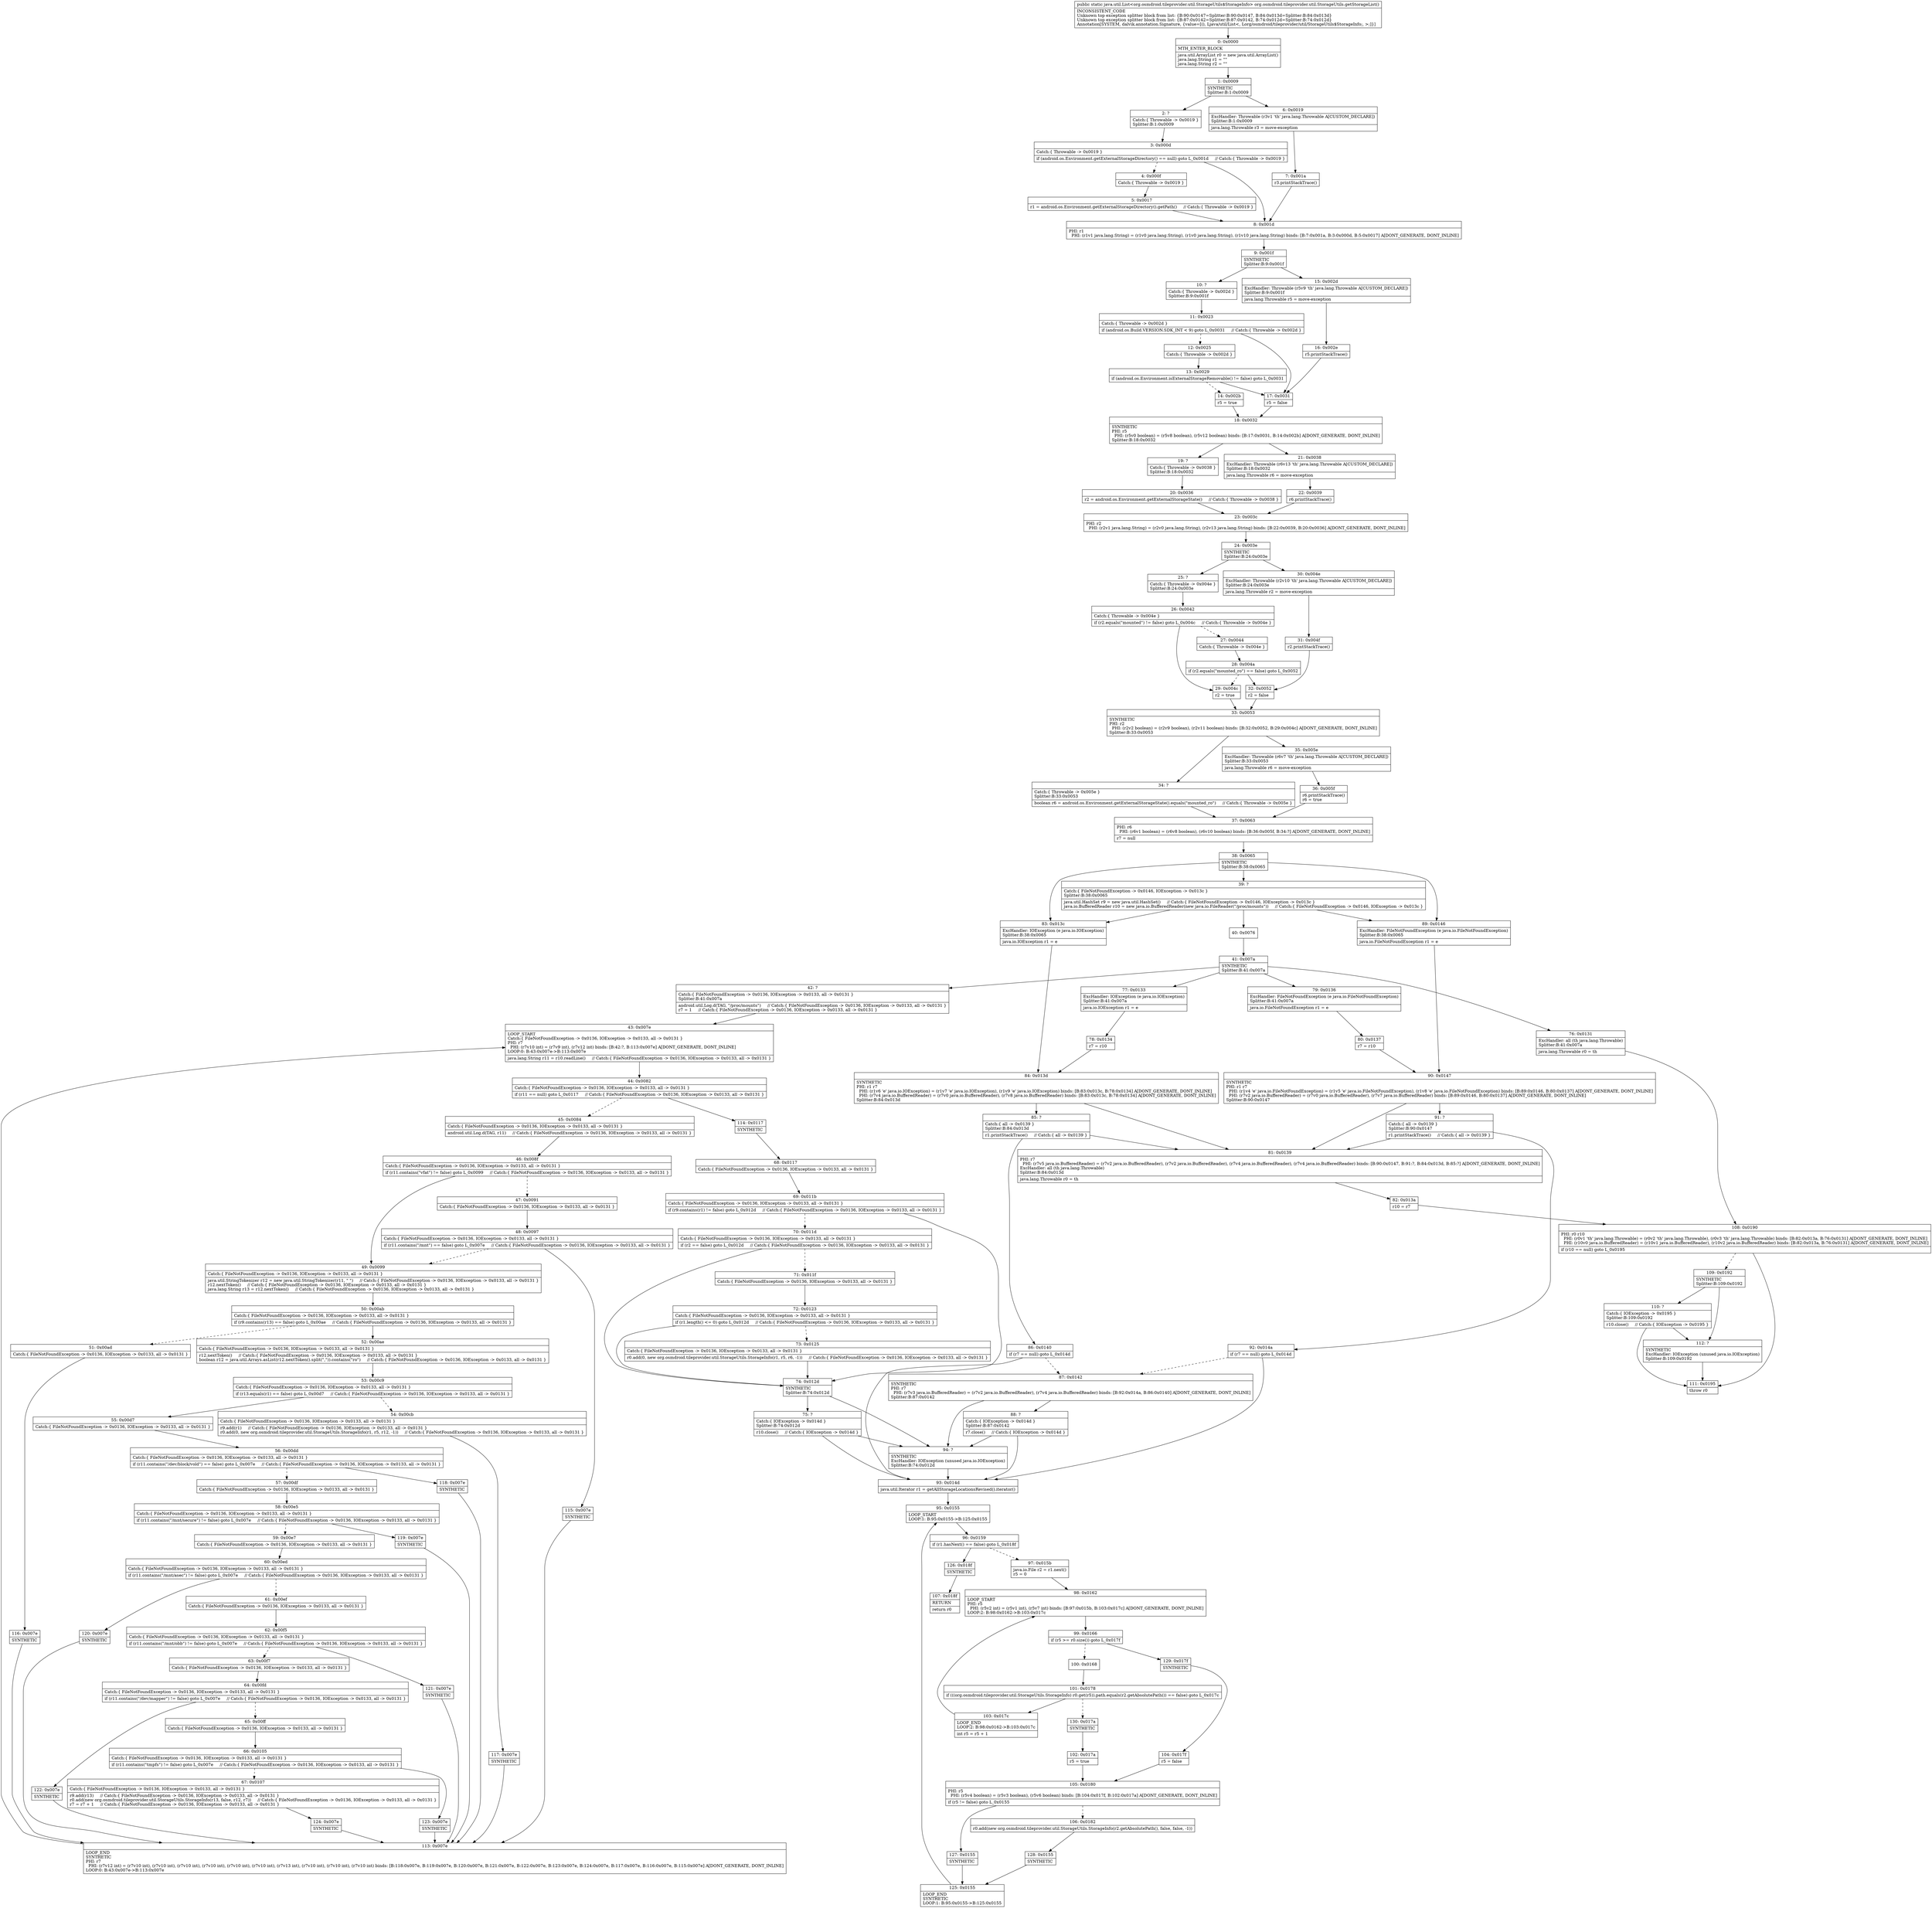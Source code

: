 digraph "CFG fororg.osmdroid.tileprovider.util.StorageUtils.getStorageList()Ljava\/util\/List;" {
Node_0 [shape=record,label="{0\:\ 0x0000|MTH_ENTER_BLOCK\l|java.util.ArrayList r0 = new java.util.ArrayList()\ljava.lang.String r1 = \"\"\ljava.lang.String r2 = \"\"\l}"];
Node_1 [shape=record,label="{1\:\ 0x0009|SYNTHETIC\lSplitter:B:1:0x0009\l}"];
Node_2 [shape=record,label="{2\:\ ?|Catch:\{ Throwable \-\> 0x0019 \}\lSplitter:B:1:0x0009\l}"];
Node_3 [shape=record,label="{3\:\ 0x000d|Catch:\{ Throwable \-\> 0x0019 \}\l|if (android.os.Environment.getExternalStorageDirectory() == null) goto L_0x001d     \/\/ Catch:\{ Throwable \-\> 0x0019 \}\l}"];
Node_4 [shape=record,label="{4\:\ 0x000f|Catch:\{ Throwable \-\> 0x0019 \}\l}"];
Node_5 [shape=record,label="{5\:\ 0x0017|r1 = android.os.Environment.getExternalStorageDirectory().getPath()     \/\/ Catch:\{ Throwable \-\> 0x0019 \}\l}"];
Node_6 [shape=record,label="{6\:\ 0x0019|ExcHandler: Throwable (r3v1 'th' java.lang.Throwable A[CUSTOM_DECLARE])\lSplitter:B:1:0x0009\l|java.lang.Throwable r3 = move\-exception\l}"];
Node_7 [shape=record,label="{7\:\ 0x001a|r3.printStackTrace()\l}"];
Node_8 [shape=record,label="{8\:\ 0x001d|PHI: r1 \l  PHI: (r1v1 java.lang.String) = (r1v0 java.lang.String), (r1v0 java.lang.String), (r1v10 java.lang.String) binds: [B:7:0x001a, B:3:0x000d, B:5:0x0017] A[DONT_GENERATE, DONT_INLINE]\l}"];
Node_9 [shape=record,label="{9\:\ 0x001f|SYNTHETIC\lSplitter:B:9:0x001f\l}"];
Node_10 [shape=record,label="{10\:\ ?|Catch:\{ Throwable \-\> 0x002d \}\lSplitter:B:9:0x001f\l}"];
Node_11 [shape=record,label="{11\:\ 0x0023|Catch:\{ Throwable \-\> 0x002d \}\l|if (android.os.Build.VERSION.SDK_INT \< 9) goto L_0x0031     \/\/ Catch:\{ Throwable \-\> 0x002d \}\l}"];
Node_12 [shape=record,label="{12\:\ 0x0025|Catch:\{ Throwable \-\> 0x002d \}\l}"];
Node_13 [shape=record,label="{13\:\ 0x0029|if (android.os.Environment.isExternalStorageRemovable() != false) goto L_0x0031\l}"];
Node_14 [shape=record,label="{14\:\ 0x002b|r5 = true\l}"];
Node_15 [shape=record,label="{15\:\ 0x002d|ExcHandler: Throwable (r5v9 'th' java.lang.Throwable A[CUSTOM_DECLARE])\lSplitter:B:9:0x001f\l|java.lang.Throwable r5 = move\-exception\l}"];
Node_16 [shape=record,label="{16\:\ 0x002e|r5.printStackTrace()\l}"];
Node_17 [shape=record,label="{17\:\ 0x0031|r5 = false\l}"];
Node_18 [shape=record,label="{18\:\ 0x0032|SYNTHETIC\lPHI: r5 \l  PHI: (r5v0 boolean) = (r5v8 boolean), (r5v12 boolean) binds: [B:17:0x0031, B:14:0x002b] A[DONT_GENERATE, DONT_INLINE]\lSplitter:B:18:0x0032\l}"];
Node_19 [shape=record,label="{19\:\ ?|Catch:\{ Throwable \-\> 0x0038 \}\lSplitter:B:18:0x0032\l}"];
Node_20 [shape=record,label="{20\:\ 0x0036|r2 = android.os.Environment.getExternalStorageState()     \/\/ Catch:\{ Throwable \-\> 0x0038 \}\l}"];
Node_21 [shape=record,label="{21\:\ 0x0038|ExcHandler: Throwable (r6v13 'th' java.lang.Throwable A[CUSTOM_DECLARE])\lSplitter:B:18:0x0032\l|java.lang.Throwable r6 = move\-exception\l}"];
Node_22 [shape=record,label="{22\:\ 0x0039|r6.printStackTrace()\l}"];
Node_23 [shape=record,label="{23\:\ 0x003c|PHI: r2 \l  PHI: (r2v1 java.lang.String) = (r2v0 java.lang.String), (r2v13 java.lang.String) binds: [B:22:0x0039, B:20:0x0036] A[DONT_GENERATE, DONT_INLINE]\l}"];
Node_24 [shape=record,label="{24\:\ 0x003e|SYNTHETIC\lSplitter:B:24:0x003e\l}"];
Node_25 [shape=record,label="{25\:\ ?|Catch:\{ Throwable \-\> 0x004e \}\lSplitter:B:24:0x003e\l}"];
Node_26 [shape=record,label="{26\:\ 0x0042|Catch:\{ Throwable \-\> 0x004e \}\l|if (r2.equals(\"mounted\") != false) goto L_0x004c     \/\/ Catch:\{ Throwable \-\> 0x004e \}\l}"];
Node_27 [shape=record,label="{27\:\ 0x0044|Catch:\{ Throwable \-\> 0x004e \}\l}"];
Node_28 [shape=record,label="{28\:\ 0x004a|if (r2.equals(\"mounted_ro\") == false) goto L_0x0052\l}"];
Node_29 [shape=record,label="{29\:\ 0x004c|r2 = true\l}"];
Node_30 [shape=record,label="{30\:\ 0x004e|ExcHandler: Throwable (r2v10 'th' java.lang.Throwable A[CUSTOM_DECLARE])\lSplitter:B:24:0x003e\l|java.lang.Throwable r2 = move\-exception\l}"];
Node_31 [shape=record,label="{31\:\ 0x004f|r2.printStackTrace()\l}"];
Node_32 [shape=record,label="{32\:\ 0x0052|r2 = false\l}"];
Node_33 [shape=record,label="{33\:\ 0x0053|SYNTHETIC\lPHI: r2 \l  PHI: (r2v2 boolean) = (r2v9 boolean), (r2v11 boolean) binds: [B:32:0x0052, B:29:0x004c] A[DONT_GENERATE, DONT_INLINE]\lSplitter:B:33:0x0053\l}"];
Node_34 [shape=record,label="{34\:\ ?|Catch:\{ Throwable \-\> 0x005e \}\lSplitter:B:33:0x0053\l|boolean r6 = android.os.Environment.getExternalStorageState().equals(\"mounted_ro\")     \/\/ Catch:\{ Throwable \-\> 0x005e \}\l}"];
Node_35 [shape=record,label="{35\:\ 0x005e|ExcHandler: Throwable (r6v7 'th' java.lang.Throwable A[CUSTOM_DECLARE])\lSplitter:B:33:0x0053\l|java.lang.Throwable r6 = move\-exception\l}"];
Node_36 [shape=record,label="{36\:\ 0x005f|r6.printStackTrace()\lr6 = true\l}"];
Node_37 [shape=record,label="{37\:\ 0x0063|PHI: r6 \l  PHI: (r6v1 boolean) = (r6v8 boolean), (r6v10 boolean) binds: [B:36:0x005f, B:34:?] A[DONT_GENERATE, DONT_INLINE]\l|r7 = null\l}"];
Node_38 [shape=record,label="{38\:\ 0x0065|SYNTHETIC\lSplitter:B:38:0x0065\l}"];
Node_39 [shape=record,label="{39\:\ ?|Catch:\{ FileNotFoundException \-\> 0x0146, IOException \-\> 0x013c \}\lSplitter:B:38:0x0065\l|java.util.HashSet r9 = new java.util.HashSet()     \/\/ Catch:\{ FileNotFoundException \-\> 0x0146, IOException \-\> 0x013c \}\ljava.io.BufferedReader r10 = new java.io.BufferedReader(new java.io.FileReader(\"\/proc\/mounts\"))     \/\/ Catch:\{ FileNotFoundException \-\> 0x0146, IOException \-\> 0x013c \}\l}"];
Node_40 [shape=record,label="{40\:\ 0x0076}"];
Node_41 [shape=record,label="{41\:\ 0x007a|SYNTHETIC\lSplitter:B:41:0x007a\l}"];
Node_42 [shape=record,label="{42\:\ ?|Catch:\{ FileNotFoundException \-\> 0x0136, IOException \-\> 0x0133, all \-\> 0x0131 \}\lSplitter:B:41:0x007a\l|android.util.Log.d(TAG, \"\/proc\/mounts\")     \/\/ Catch:\{ FileNotFoundException \-\> 0x0136, IOException \-\> 0x0133, all \-\> 0x0131 \}\lr7 = 1     \/\/ Catch:\{ FileNotFoundException \-\> 0x0136, IOException \-\> 0x0133, all \-\> 0x0131 \}\l}"];
Node_43 [shape=record,label="{43\:\ 0x007e|LOOP_START\lCatch:\{ FileNotFoundException \-\> 0x0136, IOException \-\> 0x0133, all \-\> 0x0131 \}\lPHI: r7 \l  PHI: (r7v10 int) = (r7v9 int), (r7v12 int) binds: [B:42:?, B:113:0x007e] A[DONT_GENERATE, DONT_INLINE]\lLOOP:0: B:43:0x007e\-\>B:113:0x007e\l|java.lang.String r11 = r10.readLine()     \/\/ Catch:\{ FileNotFoundException \-\> 0x0136, IOException \-\> 0x0133, all \-\> 0x0131 \}\l}"];
Node_44 [shape=record,label="{44\:\ 0x0082|Catch:\{ FileNotFoundException \-\> 0x0136, IOException \-\> 0x0133, all \-\> 0x0131 \}\l|if (r11 == null) goto L_0x0117     \/\/ Catch:\{ FileNotFoundException \-\> 0x0136, IOException \-\> 0x0133, all \-\> 0x0131 \}\l}"];
Node_45 [shape=record,label="{45\:\ 0x0084|Catch:\{ FileNotFoundException \-\> 0x0136, IOException \-\> 0x0133, all \-\> 0x0131 \}\l|android.util.Log.d(TAG, r11)     \/\/ Catch:\{ FileNotFoundException \-\> 0x0136, IOException \-\> 0x0133, all \-\> 0x0131 \}\l}"];
Node_46 [shape=record,label="{46\:\ 0x008f|Catch:\{ FileNotFoundException \-\> 0x0136, IOException \-\> 0x0133, all \-\> 0x0131 \}\l|if (r11.contains(\"vfat\") != false) goto L_0x0099     \/\/ Catch:\{ FileNotFoundException \-\> 0x0136, IOException \-\> 0x0133, all \-\> 0x0131 \}\l}"];
Node_47 [shape=record,label="{47\:\ 0x0091|Catch:\{ FileNotFoundException \-\> 0x0136, IOException \-\> 0x0133, all \-\> 0x0131 \}\l}"];
Node_48 [shape=record,label="{48\:\ 0x0097|Catch:\{ FileNotFoundException \-\> 0x0136, IOException \-\> 0x0133, all \-\> 0x0131 \}\l|if (r11.contains(\"\/mnt\") == false) goto L_0x007e     \/\/ Catch:\{ FileNotFoundException \-\> 0x0136, IOException \-\> 0x0133, all \-\> 0x0131 \}\l}"];
Node_49 [shape=record,label="{49\:\ 0x0099|Catch:\{ FileNotFoundException \-\> 0x0136, IOException \-\> 0x0133, all \-\> 0x0131 \}\l|java.util.StringTokenizer r12 = new java.util.StringTokenizer(r11, \" \")     \/\/ Catch:\{ FileNotFoundException \-\> 0x0136, IOException \-\> 0x0133, all \-\> 0x0131 \}\lr12.nextToken()     \/\/ Catch:\{ FileNotFoundException \-\> 0x0136, IOException \-\> 0x0133, all \-\> 0x0131 \}\ljava.lang.String r13 = r12.nextToken()     \/\/ Catch:\{ FileNotFoundException \-\> 0x0136, IOException \-\> 0x0133, all \-\> 0x0131 \}\l}"];
Node_50 [shape=record,label="{50\:\ 0x00ab|Catch:\{ FileNotFoundException \-\> 0x0136, IOException \-\> 0x0133, all \-\> 0x0131 \}\l|if (r9.contains(r13) == false) goto L_0x00ae     \/\/ Catch:\{ FileNotFoundException \-\> 0x0136, IOException \-\> 0x0133, all \-\> 0x0131 \}\l}"];
Node_51 [shape=record,label="{51\:\ 0x00ad|Catch:\{ FileNotFoundException \-\> 0x0136, IOException \-\> 0x0133, all \-\> 0x0131 \}\l}"];
Node_52 [shape=record,label="{52\:\ 0x00ae|Catch:\{ FileNotFoundException \-\> 0x0136, IOException \-\> 0x0133, all \-\> 0x0131 \}\l|r12.nextToken()     \/\/ Catch:\{ FileNotFoundException \-\> 0x0136, IOException \-\> 0x0133, all \-\> 0x0131 \}\lboolean r12 = java.util.Arrays.asList(r12.nextToken().split(\",\")).contains(\"ro\")     \/\/ Catch:\{ FileNotFoundException \-\> 0x0136, IOException \-\> 0x0133, all \-\> 0x0131 \}\l}"];
Node_53 [shape=record,label="{53\:\ 0x00c9|Catch:\{ FileNotFoundException \-\> 0x0136, IOException \-\> 0x0133, all \-\> 0x0131 \}\l|if (r13.equals(r1) == false) goto L_0x00d7     \/\/ Catch:\{ FileNotFoundException \-\> 0x0136, IOException \-\> 0x0133, all \-\> 0x0131 \}\l}"];
Node_54 [shape=record,label="{54\:\ 0x00cb|Catch:\{ FileNotFoundException \-\> 0x0136, IOException \-\> 0x0133, all \-\> 0x0131 \}\l|r9.add(r1)     \/\/ Catch:\{ FileNotFoundException \-\> 0x0136, IOException \-\> 0x0133, all \-\> 0x0131 \}\lr0.add(0, new org.osmdroid.tileprovider.util.StorageUtils.StorageInfo(r1, r5, r12, \-1))     \/\/ Catch:\{ FileNotFoundException \-\> 0x0136, IOException \-\> 0x0133, all \-\> 0x0131 \}\l}"];
Node_55 [shape=record,label="{55\:\ 0x00d7|Catch:\{ FileNotFoundException \-\> 0x0136, IOException \-\> 0x0133, all \-\> 0x0131 \}\l}"];
Node_56 [shape=record,label="{56\:\ 0x00dd|Catch:\{ FileNotFoundException \-\> 0x0136, IOException \-\> 0x0133, all \-\> 0x0131 \}\l|if (r11.contains(\"\/dev\/block\/vold\") == false) goto L_0x007e     \/\/ Catch:\{ FileNotFoundException \-\> 0x0136, IOException \-\> 0x0133, all \-\> 0x0131 \}\l}"];
Node_57 [shape=record,label="{57\:\ 0x00df|Catch:\{ FileNotFoundException \-\> 0x0136, IOException \-\> 0x0133, all \-\> 0x0131 \}\l}"];
Node_58 [shape=record,label="{58\:\ 0x00e5|Catch:\{ FileNotFoundException \-\> 0x0136, IOException \-\> 0x0133, all \-\> 0x0131 \}\l|if (r11.contains(\"\/mnt\/secure\") != false) goto L_0x007e     \/\/ Catch:\{ FileNotFoundException \-\> 0x0136, IOException \-\> 0x0133, all \-\> 0x0131 \}\l}"];
Node_59 [shape=record,label="{59\:\ 0x00e7|Catch:\{ FileNotFoundException \-\> 0x0136, IOException \-\> 0x0133, all \-\> 0x0131 \}\l}"];
Node_60 [shape=record,label="{60\:\ 0x00ed|Catch:\{ FileNotFoundException \-\> 0x0136, IOException \-\> 0x0133, all \-\> 0x0131 \}\l|if (r11.contains(\"\/mnt\/asec\") != false) goto L_0x007e     \/\/ Catch:\{ FileNotFoundException \-\> 0x0136, IOException \-\> 0x0133, all \-\> 0x0131 \}\l}"];
Node_61 [shape=record,label="{61\:\ 0x00ef|Catch:\{ FileNotFoundException \-\> 0x0136, IOException \-\> 0x0133, all \-\> 0x0131 \}\l}"];
Node_62 [shape=record,label="{62\:\ 0x00f5|Catch:\{ FileNotFoundException \-\> 0x0136, IOException \-\> 0x0133, all \-\> 0x0131 \}\l|if (r11.contains(\"\/mnt\/obb\") != false) goto L_0x007e     \/\/ Catch:\{ FileNotFoundException \-\> 0x0136, IOException \-\> 0x0133, all \-\> 0x0131 \}\l}"];
Node_63 [shape=record,label="{63\:\ 0x00f7|Catch:\{ FileNotFoundException \-\> 0x0136, IOException \-\> 0x0133, all \-\> 0x0131 \}\l}"];
Node_64 [shape=record,label="{64\:\ 0x00fd|Catch:\{ FileNotFoundException \-\> 0x0136, IOException \-\> 0x0133, all \-\> 0x0131 \}\l|if (r11.contains(\"\/dev\/mapper\") != false) goto L_0x007e     \/\/ Catch:\{ FileNotFoundException \-\> 0x0136, IOException \-\> 0x0133, all \-\> 0x0131 \}\l}"];
Node_65 [shape=record,label="{65\:\ 0x00ff|Catch:\{ FileNotFoundException \-\> 0x0136, IOException \-\> 0x0133, all \-\> 0x0131 \}\l}"];
Node_66 [shape=record,label="{66\:\ 0x0105|Catch:\{ FileNotFoundException \-\> 0x0136, IOException \-\> 0x0133, all \-\> 0x0131 \}\l|if (r11.contains(\"tmpfs\") != false) goto L_0x007e     \/\/ Catch:\{ FileNotFoundException \-\> 0x0136, IOException \-\> 0x0133, all \-\> 0x0131 \}\l}"];
Node_67 [shape=record,label="{67\:\ 0x0107|Catch:\{ FileNotFoundException \-\> 0x0136, IOException \-\> 0x0133, all \-\> 0x0131 \}\l|r9.add(r13)     \/\/ Catch:\{ FileNotFoundException \-\> 0x0136, IOException \-\> 0x0133, all \-\> 0x0131 \}\lr0.add(new org.osmdroid.tileprovider.util.StorageUtils.StorageInfo(r13, false, r12, r7))     \/\/ Catch:\{ FileNotFoundException \-\> 0x0136, IOException \-\> 0x0133, all \-\> 0x0131 \}\lr7 = r7 + 1     \/\/ Catch:\{ FileNotFoundException \-\> 0x0136, IOException \-\> 0x0133, all \-\> 0x0131 \}\l}"];
Node_68 [shape=record,label="{68\:\ 0x0117|Catch:\{ FileNotFoundException \-\> 0x0136, IOException \-\> 0x0133, all \-\> 0x0131 \}\l}"];
Node_69 [shape=record,label="{69\:\ 0x011b|Catch:\{ FileNotFoundException \-\> 0x0136, IOException \-\> 0x0133, all \-\> 0x0131 \}\l|if (r9.contains(r1) != false) goto L_0x012d     \/\/ Catch:\{ FileNotFoundException \-\> 0x0136, IOException \-\> 0x0133, all \-\> 0x0131 \}\l}"];
Node_70 [shape=record,label="{70\:\ 0x011d|Catch:\{ FileNotFoundException \-\> 0x0136, IOException \-\> 0x0133, all \-\> 0x0131 \}\l|if (r2 == false) goto L_0x012d     \/\/ Catch:\{ FileNotFoundException \-\> 0x0136, IOException \-\> 0x0133, all \-\> 0x0131 \}\l}"];
Node_71 [shape=record,label="{71\:\ 0x011f|Catch:\{ FileNotFoundException \-\> 0x0136, IOException \-\> 0x0133, all \-\> 0x0131 \}\l}"];
Node_72 [shape=record,label="{72\:\ 0x0123|Catch:\{ FileNotFoundException \-\> 0x0136, IOException \-\> 0x0133, all \-\> 0x0131 \}\l|if (r1.length() \<= 0) goto L_0x012d     \/\/ Catch:\{ FileNotFoundException \-\> 0x0136, IOException \-\> 0x0133, all \-\> 0x0131 \}\l}"];
Node_73 [shape=record,label="{73\:\ 0x0125|Catch:\{ FileNotFoundException \-\> 0x0136, IOException \-\> 0x0133, all \-\> 0x0131 \}\l|r0.add(0, new org.osmdroid.tileprovider.util.StorageUtils.StorageInfo(r1, r5, r6, \-1))     \/\/ Catch:\{ FileNotFoundException \-\> 0x0136, IOException \-\> 0x0133, all \-\> 0x0131 \}\l}"];
Node_74 [shape=record,label="{74\:\ 0x012d|SYNTHETIC\lSplitter:B:74:0x012d\l}"];
Node_75 [shape=record,label="{75\:\ ?|Catch:\{ IOException \-\> 0x014d \}\lSplitter:B:74:0x012d\l|r10.close()     \/\/ Catch:\{ IOException \-\> 0x014d \}\l}"];
Node_76 [shape=record,label="{76\:\ 0x0131|ExcHandler: all (th java.lang.Throwable)\lSplitter:B:41:0x007a\l|java.lang.Throwable r0 = th\l}"];
Node_77 [shape=record,label="{77\:\ 0x0133|ExcHandler: IOException (e java.io.IOException)\lSplitter:B:41:0x007a\l|java.io.IOException r1 = e\l}"];
Node_78 [shape=record,label="{78\:\ 0x0134|r7 = r10\l}"];
Node_79 [shape=record,label="{79\:\ 0x0136|ExcHandler: FileNotFoundException (e java.io.FileNotFoundException)\lSplitter:B:41:0x007a\l|java.io.FileNotFoundException r1 = e\l}"];
Node_80 [shape=record,label="{80\:\ 0x0137|r7 = r10\l}"];
Node_81 [shape=record,label="{81\:\ 0x0139|PHI: r7 \l  PHI: (r7v5 java.io.BufferedReader) = (r7v2 java.io.BufferedReader), (r7v2 java.io.BufferedReader), (r7v4 java.io.BufferedReader), (r7v4 java.io.BufferedReader) binds: [B:90:0x0147, B:91:?, B:84:0x013d, B:85:?] A[DONT_GENERATE, DONT_INLINE]\lExcHandler: all (th java.lang.Throwable)\lSplitter:B:84:0x013d\l|java.lang.Throwable r0 = th\l}"];
Node_82 [shape=record,label="{82\:\ 0x013a|r10 = r7\l}"];
Node_83 [shape=record,label="{83\:\ 0x013c|ExcHandler: IOException (e java.io.IOException)\lSplitter:B:38:0x0065\l|java.io.IOException r1 = e\l}"];
Node_84 [shape=record,label="{84\:\ 0x013d|SYNTHETIC\lPHI: r1 r7 \l  PHI: (r1v6 'e' java.io.IOException) = (r1v7 'e' java.io.IOException), (r1v9 'e' java.io.IOException) binds: [B:83:0x013c, B:78:0x0134] A[DONT_GENERATE, DONT_INLINE]\l  PHI: (r7v4 java.io.BufferedReader) = (r7v0 java.io.BufferedReader), (r7v8 java.io.BufferedReader) binds: [B:83:0x013c, B:78:0x0134] A[DONT_GENERATE, DONT_INLINE]\lSplitter:B:84:0x013d\l}"];
Node_85 [shape=record,label="{85\:\ ?|Catch:\{ all \-\> 0x0139 \}\lSplitter:B:84:0x013d\l|r1.printStackTrace()     \/\/ Catch:\{ all \-\> 0x0139 \}\l}"];
Node_86 [shape=record,label="{86\:\ 0x0140|if (r7 == null) goto L_0x014d\l}"];
Node_87 [shape=record,label="{87\:\ 0x0142|SYNTHETIC\lPHI: r7 \l  PHI: (r7v3 java.io.BufferedReader) = (r7v2 java.io.BufferedReader), (r7v4 java.io.BufferedReader) binds: [B:92:0x014a, B:86:0x0140] A[DONT_GENERATE, DONT_INLINE]\lSplitter:B:87:0x0142\l}"];
Node_88 [shape=record,label="{88\:\ ?|Catch:\{ IOException \-\> 0x014d \}\lSplitter:B:87:0x0142\l|r7.close()     \/\/ Catch:\{ IOException \-\> 0x014d \}\l}"];
Node_89 [shape=record,label="{89\:\ 0x0146|ExcHandler: FileNotFoundException (e java.io.FileNotFoundException)\lSplitter:B:38:0x0065\l|java.io.FileNotFoundException r1 = e\l}"];
Node_90 [shape=record,label="{90\:\ 0x0147|SYNTHETIC\lPHI: r1 r7 \l  PHI: (r1v4 'e' java.io.FileNotFoundException) = (r1v5 'e' java.io.FileNotFoundException), (r1v8 'e' java.io.FileNotFoundException) binds: [B:89:0x0146, B:80:0x0137] A[DONT_GENERATE, DONT_INLINE]\l  PHI: (r7v2 java.io.BufferedReader) = (r7v0 java.io.BufferedReader), (r7v7 java.io.BufferedReader) binds: [B:89:0x0146, B:80:0x0137] A[DONT_GENERATE, DONT_INLINE]\lSplitter:B:90:0x0147\l}"];
Node_91 [shape=record,label="{91\:\ ?|Catch:\{ all \-\> 0x0139 \}\lSplitter:B:90:0x0147\l|r1.printStackTrace()     \/\/ Catch:\{ all \-\> 0x0139 \}\l}"];
Node_92 [shape=record,label="{92\:\ 0x014a|if (r7 == null) goto L_0x014d\l}"];
Node_93 [shape=record,label="{93\:\ 0x014d|java.util.Iterator r1 = getAllStorageLocationsRevised().iterator()\l}"];
Node_94 [shape=record,label="{94\:\ ?|SYNTHETIC\lExcHandler: IOException (unused java.io.IOException)\lSplitter:B:74:0x012d\l}"];
Node_95 [shape=record,label="{95\:\ 0x0155|LOOP_START\lLOOP:1: B:95:0x0155\-\>B:125:0x0155\l}"];
Node_96 [shape=record,label="{96\:\ 0x0159|if (r1.hasNext() == false) goto L_0x018f\l}"];
Node_97 [shape=record,label="{97\:\ 0x015b|java.io.File r2 = r1.next()\lr5 = 0\l}"];
Node_98 [shape=record,label="{98\:\ 0x0162|LOOP_START\lPHI: r5 \l  PHI: (r5v2 int) = (r5v1 int), (r5v7 int) binds: [B:97:0x015b, B:103:0x017c] A[DONT_GENERATE, DONT_INLINE]\lLOOP:2: B:98:0x0162\-\>B:103:0x017c\l}"];
Node_99 [shape=record,label="{99\:\ 0x0166|if (r5 \>= r0.size()) goto L_0x017f\l}"];
Node_100 [shape=record,label="{100\:\ 0x0168}"];
Node_101 [shape=record,label="{101\:\ 0x0178|if (((org.osmdroid.tileprovider.util.StorageUtils.StorageInfo) r0.get(r5)).path.equals(r2.getAbsolutePath()) == false) goto L_0x017c\l}"];
Node_102 [shape=record,label="{102\:\ 0x017a|r5 = true\l}"];
Node_103 [shape=record,label="{103\:\ 0x017c|LOOP_END\lLOOP:2: B:98:0x0162\-\>B:103:0x017c\l|int r5 = r5 + 1\l}"];
Node_104 [shape=record,label="{104\:\ 0x017f|r5 = false\l}"];
Node_105 [shape=record,label="{105\:\ 0x0180|PHI: r5 \l  PHI: (r5v4 boolean) = (r5v3 boolean), (r5v6 boolean) binds: [B:104:0x017f, B:102:0x017a] A[DONT_GENERATE, DONT_INLINE]\l|if (r5 != false) goto L_0x0155\l}"];
Node_106 [shape=record,label="{106\:\ 0x0182|r0.add(new org.osmdroid.tileprovider.util.StorageUtils.StorageInfo(r2.getAbsolutePath(), false, false, \-1))\l}"];
Node_107 [shape=record,label="{107\:\ 0x018f|RETURN\l|return r0\l}"];
Node_108 [shape=record,label="{108\:\ 0x0190|PHI: r0 r10 \l  PHI: (r0v1 'th' java.lang.Throwable) = (r0v2 'th' java.lang.Throwable), (r0v3 'th' java.lang.Throwable) binds: [B:82:0x013a, B:76:0x0131] A[DONT_GENERATE, DONT_INLINE]\l  PHI: (r10v0 java.io.BufferedReader) = (r10v1 java.io.BufferedReader), (r10v2 java.io.BufferedReader) binds: [B:82:0x013a, B:76:0x0131] A[DONT_GENERATE, DONT_INLINE]\l|if (r10 == null) goto L_0x0195\l}"];
Node_109 [shape=record,label="{109\:\ 0x0192|SYNTHETIC\lSplitter:B:109:0x0192\l}"];
Node_110 [shape=record,label="{110\:\ ?|Catch:\{ IOException \-\> 0x0195 \}\lSplitter:B:109:0x0192\l|r10.close()     \/\/ Catch:\{ IOException \-\> 0x0195 \}\l}"];
Node_111 [shape=record,label="{111\:\ 0x0195|throw r0\l}"];
Node_112 [shape=record,label="{112\:\ ?|SYNTHETIC\lExcHandler: IOException (unused java.io.IOException)\lSplitter:B:109:0x0192\l}"];
Node_113 [shape=record,label="{113\:\ 0x007e|LOOP_END\lSYNTHETIC\lPHI: r7 \l  PHI: (r7v12 int) = (r7v10 int), (r7v10 int), (r7v10 int), (r7v10 int), (r7v10 int), (r7v10 int), (r7v13 int), (r7v10 int), (r7v10 int), (r7v10 int) binds: [B:118:0x007e, B:119:0x007e, B:120:0x007e, B:121:0x007e, B:122:0x007e, B:123:0x007e, B:124:0x007e, B:117:0x007e, B:116:0x007e, B:115:0x007e] A[DONT_GENERATE, DONT_INLINE]\lLOOP:0: B:43:0x007e\-\>B:113:0x007e\l}"];
Node_114 [shape=record,label="{114\:\ 0x0117|SYNTHETIC\l}"];
Node_115 [shape=record,label="{115\:\ 0x007e|SYNTHETIC\l}"];
Node_116 [shape=record,label="{116\:\ 0x007e|SYNTHETIC\l}"];
Node_117 [shape=record,label="{117\:\ 0x007e|SYNTHETIC\l}"];
Node_118 [shape=record,label="{118\:\ 0x007e|SYNTHETIC\l}"];
Node_119 [shape=record,label="{119\:\ 0x007e|SYNTHETIC\l}"];
Node_120 [shape=record,label="{120\:\ 0x007e|SYNTHETIC\l}"];
Node_121 [shape=record,label="{121\:\ 0x007e|SYNTHETIC\l}"];
Node_122 [shape=record,label="{122\:\ 0x007e|SYNTHETIC\l}"];
Node_123 [shape=record,label="{123\:\ 0x007e|SYNTHETIC\l}"];
Node_124 [shape=record,label="{124\:\ 0x007e|SYNTHETIC\l}"];
Node_125 [shape=record,label="{125\:\ 0x0155|LOOP_END\lSYNTHETIC\lLOOP:1: B:95:0x0155\-\>B:125:0x0155\l}"];
Node_126 [shape=record,label="{126\:\ 0x018f|SYNTHETIC\l}"];
Node_127 [shape=record,label="{127\:\ 0x0155|SYNTHETIC\l}"];
Node_128 [shape=record,label="{128\:\ 0x0155|SYNTHETIC\l}"];
Node_129 [shape=record,label="{129\:\ 0x017f|SYNTHETIC\l}"];
Node_130 [shape=record,label="{130\:\ 0x017a|SYNTHETIC\l}"];
MethodNode[shape=record,label="{public static java.util.List\<org.osmdroid.tileprovider.util.StorageUtils$StorageInfo\> org.osmdroid.tileprovider.util.StorageUtils.getStorageList()  | INCONSISTENT_CODE\lUnknown top exception splitter block from list: \{B:90:0x0147=Splitter:B:90:0x0147, B:84:0x013d=Splitter:B:84:0x013d\}\lUnknown top exception splitter block from list: \{B:87:0x0142=Splitter:B:87:0x0142, B:74:0x012d=Splitter:B:74:0x012d\}\lAnnotation[SYSTEM, dalvik.annotation.Signature, \{value=[(), Ljava\/util\/List\<, Lorg\/osmdroid\/tileprovider\/util\/StorageUtils$StorageInfo;, \>;]\}]\l}"];
MethodNode -> Node_0;
Node_0 -> Node_1;
Node_1 -> Node_2;
Node_1 -> Node_6;
Node_2 -> Node_3;
Node_3 -> Node_4[style=dashed];
Node_3 -> Node_8;
Node_4 -> Node_5;
Node_5 -> Node_8;
Node_6 -> Node_7;
Node_7 -> Node_8;
Node_8 -> Node_9;
Node_9 -> Node_10;
Node_9 -> Node_15;
Node_10 -> Node_11;
Node_11 -> Node_12[style=dashed];
Node_11 -> Node_17;
Node_12 -> Node_13;
Node_13 -> Node_14[style=dashed];
Node_13 -> Node_17;
Node_14 -> Node_18;
Node_15 -> Node_16;
Node_16 -> Node_17;
Node_17 -> Node_18;
Node_18 -> Node_19;
Node_18 -> Node_21;
Node_19 -> Node_20;
Node_20 -> Node_23;
Node_21 -> Node_22;
Node_22 -> Node_23;
Node_23 -> Node_24;
Node_24 -> Node_25;
Node_24 -> Node_30;
Node_25 -> Node_26;
Node_26 -> Node_27[style=dashed];
Node_26 -> Node_29;
Node_27 -> Node_28;
Node_28 -> Node_29[style=dashed];
Node_28 -> Node_32;
Node_29 -> Node_33;
Node_30 -> Node_31;
Node_31 -> Node_32;
Node_32 -> Node_33;
Node_33 -> Node_34;
Node_33 -> Node_35;
Node_34 -> Node_37;
Node_35 -> Node_36;
Node_36 -> Node_37;
Node_37 -> Node_38;
Node_38 -> Node_39;
Node_38 -> Node_89;
Node_38 -> Node_83;
Node_39 -> Node_40;
Node_39 -> Node_89;
Node_39 -> Node_83;
Node_40 -> Node_41;
Node_41 -> Node_42;
Node_41 -> Node_79;
Node_41 -> Node_77;
Node_41 -> Node_76;
Node_42 -> Node_43;
Node_43 -> Node_44;
Node_44 -> Node_45[style=dashed];
Node_44 -> Node_114;
Node_45 -> Node_46;
Node_46 -> Node_47[style=dashed];
Node_46 -> Node_49;
Node_47 -> Node_48;
Node_48 -> Node_49[style=dashed];
Node_48 -> Node_115;
Node_49 -> Node_50;
Node_50 -> Node_51[style=dashed];
Node_50 -> Node_52;
Node_51 -> Node_116;
Node_52 -> Node_53;
Node_53 -> Node_54[style=dashed];
Node_53 -> Node_55;
Node_54 -> Node_117;
Node_55 -> Node_56;
Node_56 -> Node_57[style=dashed];
Node_56 -> Node_118;
Node_57 -> Node_58;
Node_58 -> Node_59[style=dashed];
Node_58 -> Node_119;
Node_59 -> Node_60;
Node_60 -> Node_61[style=dashed];
Node_60 -> Node_120;
Node_61 -> Node_62;
Node_62 -> Node_63[style=dashed];
Node_62 -> Node_121;
Node_63 -> Node_64;
Node_64 -> Node_65[style=dashed];
Node_64 -> Node_122;
Node_65 -> Node_66;
Node_66 -> Node_67[style=dashed];
Node_66 -> Node_123;
Node_67 -> Node_124;
Node_68 -> Node_69;
Node_69 -> Node_70[style=dashed];
Node_69 -> Node_74;
Node_70 -> Node_71[style=dashed];
Node_70 -> Node_74;
Node_71 -> Node_72;
Node_72 -> Node_73[style=dashed];
Node_72 -> Node_74;
Node_73 -> Node_74;
Node_74 -> Node_75;
Node_74 -> Node_94;
Node_75 -> Node_94;
Node_75 -> Node_93;
Node_76 -> Node_108;
Node_77 -> Node_78;
Node_78 -> Node_84;
Node_79 -> Node_80;
Node_80 -> Node_90;
Node_81 -> Node_82;
Node_82 -> Node_108;
Node_83 -> Node_84;
Node_84 -> Node_85;
Node_84 -> Node_81;
Node_85 -> Node_86;
Node_85 -> Node_81;
Node_86 -> Node_87[style=dashed];
Node_86 -> Node_93;
Node_87 -> Node_88;
Node_87 -> Node_94;
Node_88 -> Node_94;
Node_88 -> Node_93;
Node_89 -> Node_90;
Node_90 -> Node_91;
Node_90 -> Node_81;
Node_91 -> Node_92;
Node_91 -> Node_81;
Node_92 -> Node_93;
Node_92 -> Node_87[style=dashed];
Node_93 -> Node_95;
Node_94 -> Node_93;
Node_95 -> Node_96;
Node_96 -> Node_97[style=dashed];
Node_96 -> Node_126;
Node_97 -> Node_98;
Node_98 -> Node_99;
Node_99 -> Node_100[style=dashed];
Node_99 -> Node_129;
Node_100 -> Node_101;
Node_101 -> Node_103;
Node_101 -> Node_130[style=dashed];
Node_102 -> Node_105;
Node_103 -> Node_98;
Node_104 -> Node_105;
Node_105 -> Node_106[style=dashed];
Node_105 -> Node_127;
Node_106 -> Node_128;
Node_108 -> Node_109[style=dashed];
Node_108 -> Node_111;
Node_109 -> Node_110;
Node_109 -> Node_112;
Node_110 -> Node_111;
Node_110 -> Node_112;
Node_112 -> Node_111;
Node_113 -> Node_43;
Node_114 -> Node_68;
Node_115 -> Node_113;
Node_116 -> Node_113;
Node_117 -> Node_113;
Node_118 -> Node_113;
Node_119 -> Node_113;
Node_120 -> Node_113;
Node_121 -> Node_113;
Node_122 -> Node_113;
Node_123 -> Node_113;
Node_124 -> Node_113;
Node_125 -> Node_95;
Node_126 -> Node_107;
Node_127 -> Node_125;
Node_128 -> Node_125;
Node_129 -> Node_104;
Node_130 -> Node_102;
}

